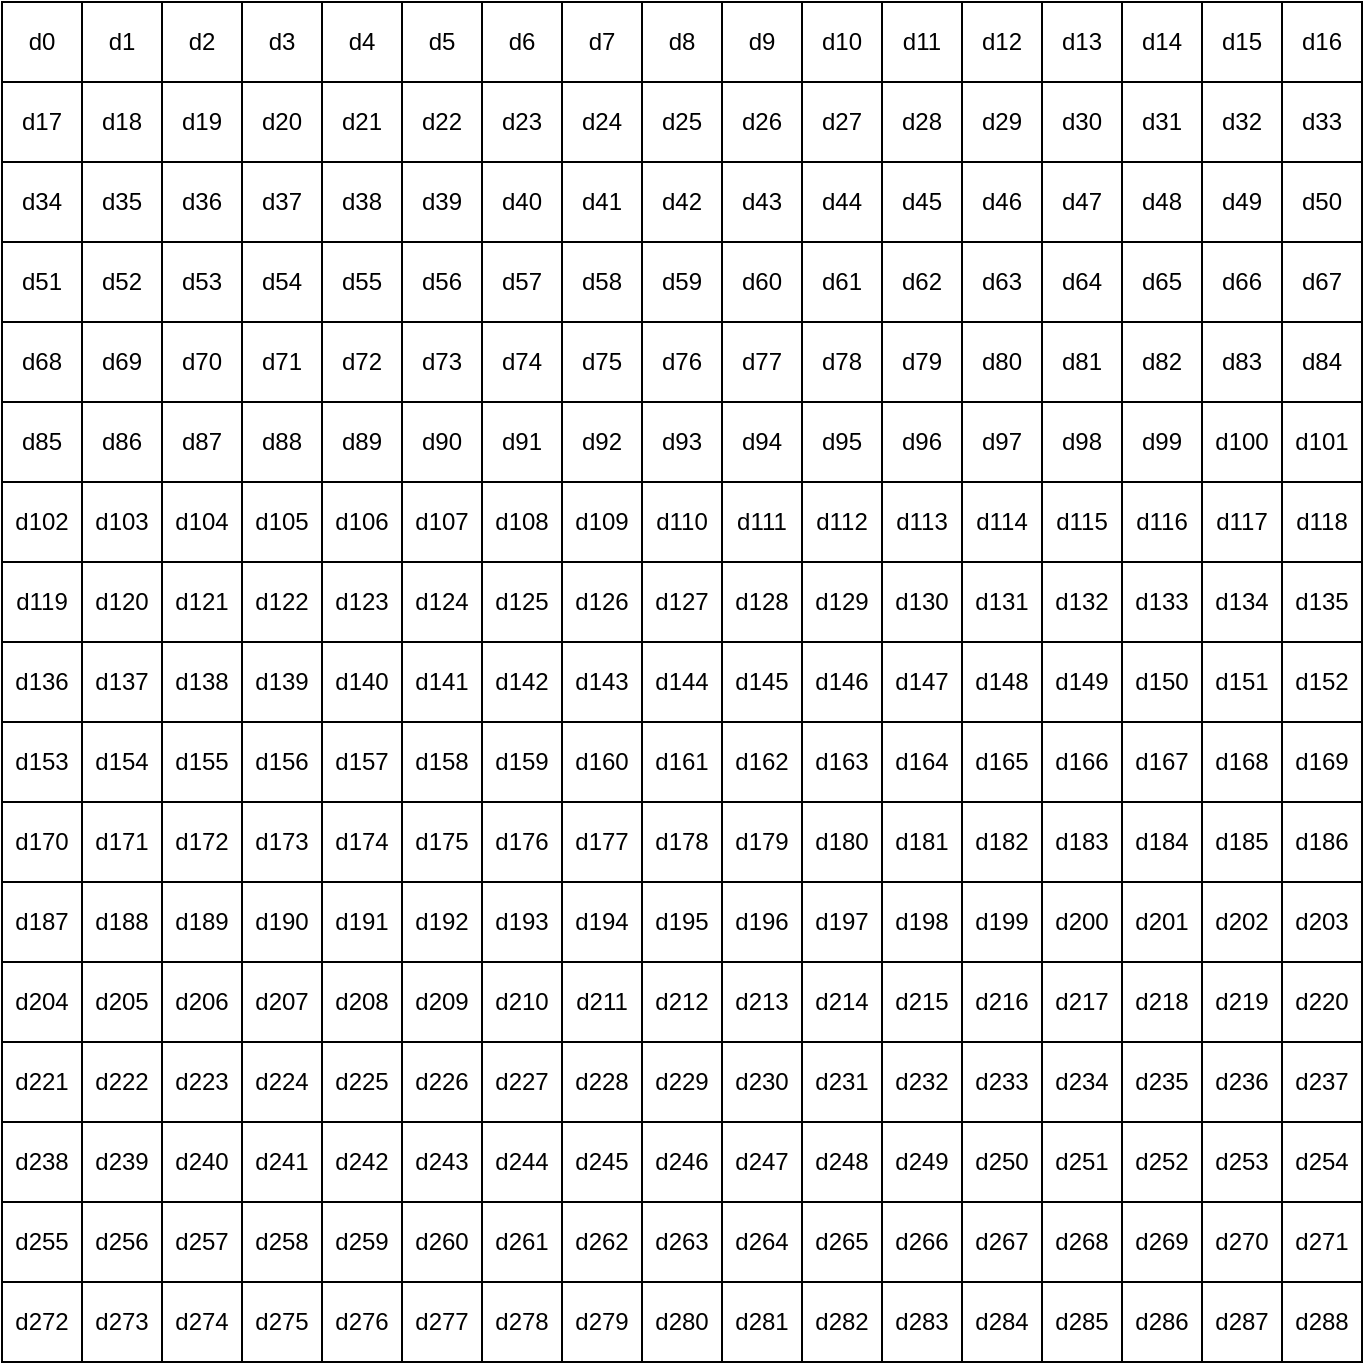<mxfile version="25.0.3">
  <diagram name="Page-1" id="iPAVqo4IfgyTHAS5-9vC">
    <mxGraphModel dx="837" dy="878" grid="1" gridSize="10" guides="1" tooltips="1" connect="1" arrows="1" fold="1" page="1" pageScale="1" pageWidth="850" pageHeight="1100" math="0" shadow="0">
      <root>
        <mxCell id="0" />
        <mxCell id="1" parent="0" />
        <mxCell id="4JpqzVYgigg34PEvqqd3-3" value="d0" style="rounded=0;whiteSpace=wrap;html=1;container=0;" vertex="1" parent="1">
          <mxGeometry x="1160" y="360" width="40" height="40" as="geometry" />
        </mxCell>
        <mxCell id="4JpqzVYgigg34PEvqqd3-4" value="d1" style="rounded=0;whiteSpace=wrap;html=1;container=0;" vertex="1" parent="1">
          <mxGeometry x="1200" y="360" width="40" height="40" as="geometry" />
        </mxCell>
        <mxCell id="4JpqzVYgigg34PEvqqd3-5" value="d2" style="rounded=0;whiteSpace=wrap;html=1;container=0;" vertex="1" parent="1">
          <mxGeometry x="1240" y="360" width="40" height="40" as="geometry" />
        </mxCell>
        <mxCell id="4JpqzVYgigg34PEvqqd3-6" value="d3" style="rounded=0;whiteSpace=wrap;html=1;container=0;" vertex="1" parent="1">
          <mxGeometry x="1280" y="360" width="40" height="40" as="geometry" />
        </mxCell>
        <mxCell id="4JpqzVYgigg34PEvqqd3-7" value="d4" style="rounded=0;whiteSpace=wrap;html=1;container=0;" vertex="1" parent="1">
          <mxGeometry x="1320" y="360" width="40" height="40" as="geometry" />
        </mxCell>
        <mxCell id="4JpqzVYgigg34PEvqqd3-8" value="d5" style="rounded=0;whiteSpace=wrap;html=1;container=0;" vertex="1" parent="1">
          <mxGeometry x="1360" y="360" width="40" height="40" as="geometry" />
        </mxCell>
        <mxCell id="4JpqzVYgigg34PEvqqd3-9" value="d6" style="rounded=0;whiteSpace=wrap;html=1;container=0;" vertex="1" parent="1">
          <mxGeometry x="1400" y="360" width="40" height="40" as="geometry" />
        </mxCell>
        <mxCell id="4JpqzVYgigg34PEvqqd3-10" value="d7" style="rounded=0;whiteSpace=wrap;html=1;container=0;" vertex="1" parent="1">
          <mxGeometry x="1440" y="360" width="40" height="40" as="geometry" />
        </mxCell>
        <mxCell id="4JpqzVYgigg34PEvqqd3-11" value="d8" style="rounded=0;whiteSpace=wrap;html=1;container=0;" vertex="1" parent="1">
          <mxGeometry x="1480" y="360" width="40" height="40" as="geometry" />
        </mxCell>
        <mxCell id="4JpqzVYgigg34PEvqqd3-12" value="d9" style="rounded=0;whiteSpace=wrap;html=1;container=0;" vertex="1" parent="1">
          <mxGeometry x="1520" y="360" width="40" height="40" as="geometry" />
        </mxCell>
        <mxCell id="4JpqzVYgigg34PEvqqd3-13" value="d10" style="rounded=0;whiteSpace=wrap;html=1;container=0;" vertex="1" parent="1">
          <mxGeometry x="1560" y="360" width="40" height="40" as="geometry" />
        </mxCell>
        <mxCell id="4JpqzVYgigg34PEvqqd3-14" value="d11" style="rounded=0;whiteSpace=wrap;html=1;container=0;" vertex="1" parent="1">
          <mxGeometry x="1600" y="360" width="40" height="40" as="geometry" />
        </mxCell>
        <mxCell id="4JpqzVYgigg34PEvqqd3-15" value="d12" style="rounded=0;whiteSpace=wrap;html=1;container=0;" vertex="1" parent="1">
          <mxGeometry x="1640" y="360" width="40" height="40" as="geometry" />
        </mxCell>
        <mxCell id="4JpqzVYgigg34PEvqqd3-16" value="d13" style="rounded=0;whiteSpace=wrap;html=1;container=0;" vertex="1" parent="1">
          <mxGeometry x="1680" y="360" width="40" height="40" as="geometry" />
        </mxCell>
        <mxCell id="4JpqzVYgigg34PEvqqd3-17" value="d14" style="rounded=0;whiteSpace=wrap;html=1;container=0;" vertex="1" parent="1">
          <mxGeometry x="1720" y="360" width="40" height="40" as="geometry" />
        </mxCell>
        <mxCell id="4JpqzVYgigg34PEvqqd3-18" value="d15" style="rounded=0;whiteSpace=wrap;html=1;container=0;" vertex="1" parent="1">
          <mxGeometry x="1760" y="360" width="40" height="40" as="geometry" />
        </mxCell>
        <mxCell id="4JpqzVYgigg34PEvqqd3-19" value="d16" style="rounded=0;whiteSpace=wrap;html=1;container=0;" vertex="1" parent="1">
          <mxGeometry x="1800" y="360" width="40" height="40" as="geometry" />
        </mxCell>
        <mxCell id="4JpqzVYgigg34PEvqqd3-20" value="d17" style="rounded=0;whiteSpace=wrap;html=1;container=0;" vertex="1" parent="1">
          <mxGeometry x="1160" y="400" width="40" height="40" as="geometry" />
        </mxCell>
        <mxCell id="4JpqzVYgigg34PEvqqd3-21" value="d18" style="rounded=0;whiteSpace=wrap;html=1;container=0;" vertex="1" parent="1">
          <mxGeometry x="1200" y="400" width="40" height="40" as="geometry" />
        </mxCell>
        <mxCell id="4JpqzVYgigg34PEvqqd3-22" value="d19" style="rounded=0;whiteSpace=wrap;html=1;container=0;" vertex="1" parent="1">
          <mxGeometry x="1240" y="400" width="40" height="40" as="geometry" />
        </mxCell>
        <mxCell id="4JpqzVYgigg34PEvqqd3-23" value="d20" style="rounded=0;whiteSpace=wrap;html=1;container=0;" vertex="1" parent="1">
          <mxGeometry x="1280" y="400" width="40" height="40" as="geometry" />
        </mxCell>
        <mxCell id="4JpqzVYgigg34PEvqqd3-24" value="d21" style="rounded=0;whiteSpace=wrap;html=1;container=0;" vertex="1" parent="1">
          <mxGeometry x="1320" y="400" width="40" height="40" as="geometry" />
        </mxCell>
        <mxCell id="4JpqzVYgigg34PEvqqd3-25" value="d22" style="rounded=0;whiteSpace=wrap;html=1;container=0;" vertex="1" parent="1">
          <mxGeometry x="1360" y="400" width="40" height="40" as="geometry" />
        </mxCell>
        <mxCell id="4JpqzVYgigg34PEvqqd3-26" value="d23" style="rounded=0;whiteSpace=wrap;html=1;container=0;" vertex="1" parent="1">
          <mxGeometry x="1400" y="400" width="40" height="40" as="geometry" />
        </mxCell>
        <mxCell id="4JpqzVYgigg34PEvqqd3-27" value="d24" style="rounded=0;whiteSpace=wrap;html=1;container=0;" vertex="1" parent="1">
          <mxGeometry x="1440" y="400" width="40" height="40" as="geometry" />
        </mxCell>
        <mxCell id="4JpqzVYgigg34PEvqqd3-28" value="d25" style="rounded=0;whiteSpace=wrap;html=1;container=0;" vertex="1" parent="1">
          <mxGeometry x="1480" y="400" width="40" height="40" as="geometry" />
        </mxCell>
        <mxCell id="4JpqzVYgigg34PEvqqd3-29" value="d26" style="rounded=0;whiteSpace=wrap;html=1;container=0;" vertex="1" parent="1">
          <mxGeometry x="1520" y="400" width="40" height="40" as="geometry" />
        </mxCell>
        <mxCell id="4JpqzVYgigg34PEvqqd3-30" value="d27" style="rounded=0;whiteSpace=wrap;html=1;container=0;" vertex="1" parent="1">
          <mxGeometry x="1560" y="400" width="40" height="40" as="geometry" />
        </mxCell>
        <mxCell id="4JpqzVYgigg34PEvqqd3-31" value="d28" style="rounded=0;whiteSpace=wrap;html=1;container=0;" vertex="1" parent="1">
          <mxGeometry x="1600" y="400" width="40" height="40" as="geometry" />
        </mxCell>
        <mxCell id="4JpqzVYgigg34PEvqqd3-32" value="d29" style="rounded=0;whiteSpace=wrap;html=1;container=0;" vertex="1" parent="1">
          <mxGeometry x="1640" y="400" width="40" height="40" as="geometry" />
        </mxCell>
        <mxCell id="4JpqzVYgigg34PEvqqd3-33" value="d30" style="rounded=0;whiteSpace=wrap;html=1;container=0;" vertex="1" parent="1">
          <mxGeometry x="1680" y="400" width="40" height="40" as="geometry" />
        </mxCell>
        <mxCell id="4JpqzVYgigg34PEvqqd3-34" value="d31" style="rounded=0;whiteSpace=wrap;html=1;container=0;" vertex="1" parent="1">
          <mxGeometry x="1720" y="400" width="40" height="40" as="geometry" />
        </mxCell>
        <mxCell id="4JpqzVYgigg34PEvqqd3-35" value="d32" style="rounded=0;whiteSpace=wrap;html=1;container=0;" vertex="1" parent="1">
          <mxGeometry x="1760" y="400" width="40" height="40" as="geometry" />
        </mxCell>
        <mxCell id="4JpqzVYgigg34PEvqqd3-36" value="d33" style="rounded=0;whiteSpace=wrap;html=1;container=0;" vertex="1" parent="1">
          <mxGeometry x="1800" y="400" width="40" height="40" as="geometry" />
        </mxCell>
        <mxCell id="4JpqzVYgigg34PEvqqd3-37" value="d34" style="rounded=0;whiteSpace=wrap;html=1;container=0;" vertex="1" parent="1">
          <mxGeometry x="1160" y="440" width="40" height="40" as="geometry" />
        </mxCell>
        <mxCell id="4JpqzVYgigg34PEvqqd3-38" value="d35" style="rounded=0;whiteSpace=wrap;html=1;container=0;" vertex="1" parent="1">
          <mxGeometry x="1200" y="440" width="40" height="40" as="geometry" />
        </mxCell>
        <mxCell id="4JpqzVYgigg34PEvqqd3-39" value="d36" style="rounded=0;whiteSpace=wrap;html=1;container=0;" vertex="1" parent="1">
          <mxGeometry x="1240" y="440" width="40" height="40" as="geometry" />
        </mxCell>
        <mxCell id="4JpqzVYgigg34PEvqqd3-40" value="d37" style="rounded=0;whiteSpace=wrap;html=1;container=0;" vertex="1" parent="1">
          <mxGeometry x="1280" y="440" width="40" height="40" as="geometry" />
        </mxCell>
        <mxCell id="4JpqzVYgigg34PEvqqd3-41" value="d38" style="rounded=0;whiteSpace=wrap;html=1;container=0;" vertex="1" parent="1">
          <mxGeometry x="1320" y="440" width="40" height="40" as="geometry" />
        </mxCell>
        <mxCell id="4JpqzVYgigg34PEvqqd3-42" value="d39" style="rounded=0;whiteSpace=wrap;html=1;container=0;" vertex="1" parent="1">
          <mxGeometry x="1360" y="440" width="40" height="40" as="geometry" />
        </mxCell>
        <mxCell id="4JpqzVYgigg34PEvqqd3-43" value="d40" style="rounded=0;whiteSpace=wrap;html=1;container=0;" vertex="1" parent="1">
          <mxGeometry x="1400" y="440" width="40" height="40" as="geometry" />
        </mxCell>
        <mxCell id="4JpqzVYgigg34PEvqqd3-44" value="d41" style="rounded=0;whiteSpace=wrap;html=1;container=0;" vertex="1" parent="1">
          <mxGeometry x="1440" y="440" width="40" height="40" as="geometry" />
        </mxCell>
        <mxCell id="4JpqzVYgigg34PEvqqd3-45" value="d42" style="rounded=0;whiteSpace=wrap;html=1;container=0;" vertex="1" parent="1">
          <mxGeometry x="1480" y="440" width="40" height="40" as="geometry" />
        </mxCell>
        <mxCell id="4JpqzVYgigg34PEvqqd3-46" value="d43" style="rounded=0;whiteSpace=wrap;html=1;container=0;" vertex="1" parent="1">
          <mxGeometry x="1520" y="440" width="40" height="40" as="geometry" />
        </mxCell>
        <mxCell id="4JpqzVYgigg34PEvqqd3-47" value="d44" style="rounded=0;whiteSpace=wrap;html=1;container=0;" vertex="1" parent="1">
          <mxGeometry x="1560" y="440" width="40" height="40" as="geometry" />
        </mxCell>
        <mxCell id="4JpqzVYgigg34PEvqqd3-48" value="d45" style="rounded=0;whiteSpace=wrap;html=1;container=0;" vertex="1" parent="1">
          <mxGeometry x="1600" y="440" width="40" height="40" as="geometry" />
        </mxCell>
        <mxCell id="4JpqzVYgigg34PEvqqd3-49" value="d46" style="rounded=0;whiteSpace=wrap;html=1;container=0;" vertex="1" parent="1">
          <mxGeometry x="1640" y="440" width="40" height="40" as="geometry" />
        </mxCell>
        <mxCell id="4JpqzVYgigg34PEvqqd3-50" value="d47" style="rounded=0;whiteSpace=wrap;html=1;container=0;" vertex="1" parent="1">
          <mxGeometry x="1680" y="440" width="40" height="40" as="geometry" />
        </mxCell>
        <mxCell id="4JpqzVYgigg34PEvqqd3-51" value="d48" style="rounded=0;whiteSpace=wrap;html=1;container=0;" vertex="1" parent="1">
          <mxGeometry x="1720" y="440" width="40" height="40" as="geometry" />
        </mxCell>
        <mxCell id="4JpqzVYgigg34PEvqqd3-52" value="d49" style="rounded=0;whiteSpace=wrap;html=1;container=0;" vertex="1" parent="1">
          <mxGeometry x="1760" y="440" width="40" height="40" as="geometry" />
        </mxCell>
        <mxCell id="4JpqzVYgigg34PEvqqd3-53" value="d50" style="rounded=0;whiteSpace=wrap;html=1;container=0;" vertex="1" parent="1">
          <mxGeometry x="1800" y="440" width="40" height="40" as="geometry" />
        </mxCell>
        <mxCell id="4JpqzVYgigg34PEvqqd3-54" value="d51" style="rounded=0;whiteSpace=wrap;html=1;container=0;" vertex="1" parent="1">
          <mxGeometry x="1160" y="480" width="40" height="40" as="geometry" />
        </mxCell>
        <mxCell id="4JpqzVYgigg34PEvqqd3-55" value="d52" style="rounded=0;whiteSpace=wrap;html=1;container=0;" vertex="1" parent="1">
          <mxGeometry x="1200" y="480" width="40" height="40" as="geometry" />
        </mxCell>
        <mxCell id="4JpqzVYgigg34PEvqqd3-56" value="d53" style="rounded=0;whiteSpace=wrap;html=1;container=0;" vertex="1" parent="1">
          <mxGeometry x="1240" y="480" width="40" height="40" as="geometry" />
        </mxCell>
        <mxCell id="4JpqzVYgigg34PEvqqd3-57" value="d54" style="rounded=0;whiteSpace=wrap;html=1;container=0;" vertex="1" parent="1">
          <mxGeometry x="1280" y="480" width="40" height="40" as="geometry" />
        </mxCell>
        <mxCell id="4JpqzVYgigg34PEvqqd3-58" value="d55" style="rounded=0;whiteSpace=wrap;html=1;container=0;" vertex="1" parent="1">
          <mxGeometry x="1320" y="480" width="40" height="40" as="geometry" />
        </mxCell>
        <mxCell id="4JpqzVYgigg34PEvqqd3-59" value="d56" style="rounded=0;whiteSpace=wrap;html=1;container=0;" vertex="1" parent="1">
          <mxGeometry x="1360" y="480" width="40" height="40" as="geometry" />
        </mxCell>
        <mxCell id="4JpqzVYgigg34PEvqqd3-60" value="d57" style="rounded=0;whiteSpace=wrap;html=1;container=0;" vertex="1" parent="1">
          <mxGeometry x="1400" y="480" width="40" height="40" as="geometry" />
        </mxCell>
        <mxCell id="4JpqzVYgigg34PEvqqd3-61" value="d58" style="rounded=0;whiteSpace=wrap;html=1;container=0;" vertex="1" parent="1">
          <mxGeometry x="1440" y="480" width="40" height="40" as="geometry" />
        </mxCell>
        <mxCell id="4JpqzVYgigg34PEvqqd3-62" value="d59" style="rounded=0;whiteSpace=wrap;html=1;container=0;" vertex="1" parent="1">
          <mxGeometry x="1480" y="480" width="40" height="40" as="geometry" />
        </mxCell>
        <mxCell id="4JpqzVYgigg34PEvqqd3-63" value="d60" style="rounded=0;whiteSpace=wrap;html=1;container=0;" vertex="1" parent="1">
          <mxGeometry x="1520" y="480" width="40" height="40" as="geometry" />
        </mxCell>
        <mxCell id="4JpqzVYgigg34PEvqqd3-64" value="d61" style="rounded=0;whiteSpace=wrap;html=1;container=0;" vertex="1" parent="1">
          <mxGeometry x="1560" y="480" width="40" height="40" as="geometry" />
        </mxCell>
        <mxCell id="4JpqzVYgigg34PEvqqd3-65" value="d62" style="rounded=0;whiteSpace=wrap;html=1;container=0;" vertex="1" parent="1">
          <mxGeometry x="1600" y="480" width="40" height="40" as="geometry" />
        </mxCell>
        <mxCell id="4JpqzVYgigg34PEvqqd3-66" value="d63" style="rounded=0;whiteSpace=wrap;html=1;container=0;" vertex="1" parent="1">
          <mxGeometry x="1640" y="480" width="40" height="40" as="geometry" />
        </mxCell>
        <mxCell id="4JpqzVYgigg34PEvqqd3-67" value="d64" style="rounded=0;whiteSpace=wrap;html=1;container=0;" vertex="1" parent="1">
          <mxGeometry x="1680" y="480" width="40" height="40" as="geometry" />
        </mxCell>
        <mxCell id="4JpqzVYgigg34PEvqqd3-68" value="d65" style="rounded=0;whiteSpace=wrap;html=1;container=0;" vertex="1" parent="1">
          <mxGeometry x="1720" y="480" width="40" height="40" as="geometry" />
        </mxCell>
        <mxCell id="4JpqzVYgigg34PEvqqd3-69" value="d66" style="rounded=0;whiteSpace=wrap;html=1;container=0;" vertex="1" parent="1">
          <mxGeometry x="1760" y="480" width="40" height="40" as="geometry" />
        </mxCell>
        <mxCell id="4JpqzVYgigg34PEvqqd3-70" value="d67" style="rounded=0;whiteSpace=wrap;html=1;container=0;" vertex="1" parent="1">
          <mxGeometry x="1800" y="480" width="40" height="40" as="geometry" />
        </mxCell>
        <mxCell id="4JpqzVYgigg34PEvqqd3-71" value="d68" style="rounded=0;whiteSpace=wrap;html=1;container=0;" vertex="1" parent="1">
          <mxGeometry x="1160" y="520" width="40" height="40" as="geometry" />
        </mxCell>
        <mxCell id="4JpqzVYgigg34PEvqqd3-72" value="d69" style="rounded=0;whiteSpace=wrap;html=1;container=0;" vertex="1" parent="1">
          <mxGeometry x="1200" y="520" width="40" height="40" as="geometry" />
        </mxCell>
        <mxCell id="4JpqzVYgigg34PEvqqd3-73" value="d70" style="rounded=0;whiteSpace=wrap;html=1;container=0;" vertex="1" parent="1">
          <mxGeometry x="1240" y="520" width="40" height="40" as="geometry" />
        </mxCell>
        <mxCell id="4JpqzVYgigg34PEvqqd3-74" value="d71" style="rounded=0;whiteSpace=wrap;html=1;container=0;" vertex="1" parent="1">
          <mxGeometry x="1280" y="520" width="40" height="40" as="geometry" />
        </mxCell>
        <mxCell id="4JpqzVYgigg34PEvqqd3-75" value="d72" style="rounded=0;whiteSpace=wrap;html=1;container=0;" vertex="1" parent="1">
          <mxGeometry x="1320" y="520" width="40" height="40" as="geometry" />
        </mxCell>
        <mxCell id="4JpqzVYgigg34PEvqqd3-76" value="d73" style="rounded=0;whiteSpace=wrap;html=1;container=0;" vertex="1" parent="1">
          <mxGeometry x="1360" y="520" width="40" height="40" as="geometry" />
        </mxCell>
        <mxCell id="4JpqzVYgigg34PEvqqd3-77" value="d74" style="rounded=0;whiteSpace=wrap;html=1;container=0;" vertex="1" parent="1">
          <mxGeometry x="1400" y="520" width="40" height="40" as="geometry" />
        </mxCell>
        <mxCell id="4JpqzVYgigg34PEvqqd3-78" value="d75" style="rounded=0;whiteSpace=wrap;html=1;container=0;" vertex="1" parent="1">
          <mxGeometry x="1440" y="520" width="40" height="40" as="geometry" />
        </mxCell>
        <mxCell id="4JpqzVYgigg34PEvqqd3-79" value="d76" style="rounded=0;whiteSpace=wrap;html=1;container=0;" vertex="1" parent="1">
          <mxGeometry x="1480" y="520" width="40" height="40" as="geometry" />
        </mxCell>
        <mxCell id="4JpqzVYgigg34PEvqqd3-80" value="d77" style="rounded=0;whiteSpace=wrap;html=1;container=0;" vertex="1" parent="1">
          <mxGeometry x="1520" y="520" width="40" height="40" as="geometry" />
        </mxCell>
        <mxCell id="4JpqzVYgigg34PEvqqd3-81" value="d78" style="rounded=0;whiteSpace=wrap;html=1;container=0;" vertex="1" parent="1">
          <mxGeometry x="1560" y="520" width="40" height="40" as="geometry" />
        </mxCell>
        <mxCell id="4JpqzVYgigg34PEvqqd3-82" value="d79" style="rounded=0;whiteSpace=wrap;html=1;container=0;" vertex="1" parent="1">
          <mxGeometry x="1600" y="520" width="40" height="40" as="geometry" />
        </mxCell>
        <mxCell id="4JpqzVYgigg34PEvqqd3-83" value="d80" style="rounded=0;whiteSpace=wrap;html=1;container=0;" vertex="1" parent="1">
          <mxGeometry x="1640" y="520" width="40" height="40" as="geometry" />
        </mxCell>
        <mxCell id="4JpqzVYgigg34PEvqqd3-84" value="d81" style="rounded=0;whiteSpace=wrap;html=1;container=0;" vertex="1" parent="1">
          <mxGeometry x="1680" y="520" width="40" height="40" as="geometry" />
        </mxCell>
        <mxCell id="4JpqzVYgigg34PEvqqd3-85" value="d82" style="rounded=0;whiteSpace=wrap;html=1;container=0;" vertex="1" parent="1">
          <mxGeometry x="1720" y="520" width="40" height="40" as="geometry" />
        </mxCell>
        <mxCell id="4JpqzVYgigg34PEvqqd3-86" value="d83" style="rounded=0;whiteSpace=wrap;html=1;container=0;" vertex="1" parent="1">
          <mxGeometry x="1760" y="520" width="40" height="40" as="geometry" />
        </mxCell>
        <mxCell id="4JpqzVYgigg34PEvqqd3-87" value="d84" style="rounded=0;whiteSpace=wrap;html=1;container=0;" vertex="1" parent="1">
          <mxGeometry x="1800" y="520" width="40" height="40" as="geometry" />
        </mxCell>
        <mxCell id="4JpqzVYgigg34PEvqqd3-88" value="d85" style="rounded=0;whiteSpace=wrap;html=1;container=0;" vertex="1" parent="1">
          <mxGeometry x="1160" y="560" width="40" height="40" as="geometry" />
        </mxCell>
        <mxCell id="4JpqzVYgigg34PEvqqd3-89" value="d86" style="rounded=0;whiteSpace=wrap;html=1;container=0;" vertex="1" parent="1">
          <mxGeometry x="1200" y="560" width="40" height="40" as="geometry" />
        </mxCell>
        <mxCell id="4JpqzVYgigg34PEvqqd3-90" value="d87" style="rounded=0;whiteSpace=wrap;html=1;container=0;" vertex="1" parent="1">
          <mxGeometry x="1240" y="560" width="40" height="40" as="geometry" />
        </mxCell>
        <mxCell id="4JpqzVYgigg34PEvqqd3-91" value="d88" style="rounded=0;whiteSpace=wrap;html=1;container=0;" vertex="1" parent="1">
          <mxGeometry x="1280" y="560" width="40" height="40" as="geometry" />
        </mxCell>
        <mxCell id="4JpqzVYgigg34PEvqqd3-92" value="d89" style="rounded=0;whiteSpace=wrap;html=1;container=0;" vertex="1" parent="1">
          <mxGeometry x="1320" y="560" width="40" height="40" as="geometry" />
        </mxCell>
        <mxCell id="4JpqzVYgigg34PEvqqd3-93" value="d90" style="rounded=0;whiteSpace=wrap;html=1;container=0;" vertex="1" parent="1">
          <mxGeometry x="1360" y="560" width="40" height="40" as="geometry" />
        </mxCell>
        <mxCell id="4JpqzVYgigg34PEvqqd3-94" value="d91" style="rounded=0;whiteSpace=wrap;html=1;container=0;" vertex="1" parent="1">
          <mxGeometry x="1400" y="560" width="40" height="40" as="geometry" />
        </mxCell>
        <mxCell id="4JpqzVYgigg34PEvqqd3-95" value="d92" style="rounded=0;whiteSpace=wrap;html=1;container=0;" vertex="1" parent="1">
          <mxGeometry x="1440" y="560" width="40" height="40" as="geometry" />
        </mxCell>
        <mxCell id="4JpqzVYgigg34PEvqqd3-96" value="d93" style="rounded=0;whiteSpace=wrap;html=1;container=0;" vertex="1" parent="1">
          <mxGeometry x="1480" y="560" width="40" height="40" as="geometry" />
        </mxCell>
        <mxCell id="4JpqzVYgigg34PEvqqd3-97" value="d94" style="rounded=0;whiteSpace=wrap;html=1;container=0;" vertex="1" parent="1">
          <mxGeometry x="1520" y="560" width="40" height="40" as="geometry" />
        </mxCell>
        <mxCell id="4JpqzVYgigg34PEvqqd3-98" value="d95" style="rounded=0;whiteSpace=wrap;html=1;container=0;" vertex="1" parent="1">
          <mxGeometry x="1560" y="560" width="40" height="40" as="geometry" />
        </mxCell>
        <mxCell id="4JpqzVYgigg34PEvqqd3-99" value="d96" style="rounded=0;whiteSpace=wrap;html=1;container=0;" vertex="1" parent="1">
          <mxGeometry x="1600" y="560" width="40" height="40" as="geometry" />
        </mxCell>
        <mxCell id="4JpqzVYgigg34PEvqqd3-100" value="d97" style="rounded=0;whiteSpace=wrap;html=1;container=0;" vertex="1" parent="1">
          <mxGeometry x="1640" y="560" width="40" height="40" as="geometry" />
        </mxCell>
        <mxCell id="4JpqzVYgigg34PEvqqd3-101" value="d98" style="rounded=0;whiteSpace=wrap;html=1;container=0;" vertex="1" parent="1">
          <mxGeometry x="1680" y="560" width="40" height="40" as="geometry" />
        </mxCell>
        <mxCell id="4JpqzVYgigg34PEvqqd3-102" value="d99" style="rounded=0;whiteSpace=wrap;html=1;container=0;" vertex="1" parent="1">
          <mxGeometry x="1720" y="560" width="40" height="40" as="geometry" />
        </mxCell>
        <mxCell id="4JpqzVYgigg34PEvqqd3-103" value="d100" style="rounded=0;whiteSpace=wrap;html=1;container=0;" vertex="1" parent="1">
          <mxGeometry x="1760" y="560" width="40" height="40" as="geometry" />
        </mxCell>
        <mxCell id="4JpqzVYgigg34PEvqqd3-104" value="d101" style="rounded=0;whiteSpace=wrap;html=1;container=0;" vertex="1" parent="1">
          <mxGeometry x="1800" y="560" width="40" height="40" as="geometry" />
        </mxCell>
        <mxCell id="4JpqzVYgigg34PEvqqd3-105" value="d102" style="rounded=0;whiteSpace=wrap;html=1;container=0;" vertex="1" parent="1">
          <mxGeometry x="1160" y="600" width="40" height="40" as="geometry" />
        </mxCell>
        <mxCell id="4JpqzVYgigg34PEvqqd3-106" value="d103" style="rounded=0;whiteSpace=wrap;html=1;container=0;" vertex="1" parent="1">
          <mxGeometry x="1200" y="600" width="40" height="40" as="geometry" />
        </mxCell>
        <mxCell id="4JpqzVYgigg34PEvqqd3-107" value="d104" style="rounded=0;whiteSpace=wrap;html=1;container=0;" vertex="1" parent="1">
          <mxGeometry x="1240" y="600" width="40" height="40" as="geometry" />
        </mxCell>
        <mxCell id="4JpqzVYgigg34PEvqqd3-108" value="d105" style="rounded=0;whiteSpace=wrap;html=1;container=0;" vertex="1" parent="1">
          <mxGeometry x="1280" y="600" width="40" height="40" as="geometry" />
        </mxCell>
        <mxCell id="4JpqzVYgigg34PEvqqd3-109" value="d106" style="rounded=0;whiteSpace=wrap;html=1;container=0;" vertex="1" parent="1">
          <mxGeometry x="1320" y="600" width="40" height="40" as="geometry" />
        </mxCell>
        <mxCell id="4JpqzVYgigg34PEvqqd3-110" value="d107" style="rounded=0;whiteSpace=wrap;html=1;container=0;" vertex="1" parent="1">
          <mxGeometry x="1360" y="600" width="40" height="40" as="geometry" />
        </mxCell>
        <mxCell id="4JpqzVYgigg34PEvqqd3-111" value="d108" style="rounded=0;whiteSpace=wrap;html=1;container=0;" vertex="1" parent="1">
          <mxGeometry x="1400" y="600" width="40" height="40" as="geometry" />
        </mxCell>
        <mxCell id="4JpqzVYgigg34PEvqqd3-112" value="d109" style="rounded=0;whiteSpace=wrap;html=1;container=0;" vertex="1" parent="1">
          <mxGeometry x="1440" y="600" width="40" height="40" as="geometry" />
        </mxCell>
        <mxCell id="4JpqzVYgigg34PEvqqd3-113" value="d110" style="rounded=0;whiteSpace=wrap;html=1;container=0;" vertex="1" parent="1">
          <mxGeometry x="1480" y="600" width="40" height="40" as="geometry" />
        </mxCell>
        <mxCell id="4JpqzVYgigg34PEvqqd3-114" value="d111" style="rounded=0;whiteSpace=wrap;html=1;container=0;" vertex="1" parent="1">
          <mxGeometry x="1520" y="600" width="40" height="40" as="geometry" />
        </mxCell>
        <mxCell id="4JpqzVYgigg34PEvqqd3-115" value="d112" style="rounded=0;whiteSpace=wrap;html=1;container=0;" vertex="1" parent="1">
          <mxGeometry x="1560" y="600" width="40" height="40" as="geometry" />
        </mxCell>
        <mxCell id="4JpqzVYgigg34PEvqqd3-116" value="d113" style="rounded=0;whiteSpace=wrap;html=1;container=0;" vertex="1" parent="1">
          <mxGeometry x="1600" y="600" width="40" height="40" as="geometry" />
        </mxCell>
        <mxCell id="4JpqzVYgigg34PEvqqd3-117" value="d114" style="rounded=0;whiteSpace=wrap;html=1;container=0;" vertex="1" parent="1">
          <mxGeometry x="1640" y="600" width="40" height="40" as="geometry" />
        </mxCell>
        <mxCell id="4JpqzVYgigg34PEvqqd3-118" value="d115" style="rounded=0;whiteSpace=wrap;html=1;container=0;" vertex="1" parent="1">
          <mxGeometry x="1680" y="600" width="40" height="40" as="geometry" />
        </mxCell>
        <mxCell id="4JpqzVYgigg34PEvqqd3-119" value="d116" style="rounded=0;whiteSpace=wrap;html=1;container=0;" vertex="1" parent="1">
          <mxGeometry x="1720" y="600" width="40" height="40" as="geometry" />
        </mxCell>
        <mxCell id="4JpqzVYgigg34PEvqqd3-120" value="d117" style="rounded=0;whiteSpace=wrap;html=1;container=0;" vertex="1" parent="1">
          <mxGeometry x="1760" y="600" width="40" height="40" as="geometry" />
        </mxCell>
        <mxCell id="4JpqzVYgigg34PEvqqd3-121" value="d118" style="rounded=0;whiteSpace=wrap;html=1;container=0;" vertex="1" parent="1">
          <mxGeometry x="1800" y="600" width="40" height="40" as="geometry" />
        </mxCell>
        <mxCell id="4JpqzVYgigg34PEvqqd3-122" value="d119" style="rounded=0;whiteSpace=wrap;html=1;container=0;" vertex="1" parent="1">
          <mxGeometry x="1160" y="640" width="40" height="40" as="geometry" />
        </mxCell>
        <mxCell id="4JpqzVYgigg34PEvqqd3-123" value="d120" style="rounded=0;whiteSpace=wrap;html=1;container=0;" vertex="1" parent="1">
          <mxGeometry x="1200" y="640" width="40" height="40" as="geometry" />
        </mxCell>
        <mxCell id="4JpqzVYgigg34PEvqqd3-124" value="d121" style="rounded=0;whiteSpace=wrap;html=1;container=0;" vertex="1" parent="1">
          <mxGeometry x="1240" y="640" width="40" height="40" as="geometry" />
        </mxCell>
        <mxCell id="4JpqzVYgigg34PEvqqd3-125" value="d122" style="rounded=0;whiteSpace=wrap;html=1;container=0;" vertex="1" parent="1">
          <mxGeometry x="1280" y="640" width="40" height="40" as="geometry" />
        </mxCell>
        <mxCell id="4JpqzVYgigg34PEvqqd3-126" value="d123" style="rounded=0;whiteSpace=wrap;html=1;container=0;" vertex="1" parent="1">
          <mxGeometry x="1320" y="640" width="40" height="40" as="geometry" />
        </mxCell>
        <mxCell id="4JpqzVYgigg34PEvqqd3-127" value="d124" style="rounded=0;whiteSpace=wrap;html=1;container=0;" vertex="1" parent="1">
          <mxGeometry x="1360" y="640" width="40" height="40" as="geometry" />
        </mxCell>
        <mxCell id="4JpqzVYgigg34PEvqqd3-128" value="d125" style="rounded=0;whiteSpace=wrap;html=1;container=0;" vertex="1" parent="1">
          <mxGeometry x="1400" y="640" width="40" height="40" as="geometry" />
        </mxCell>
        <mxCell id="4JpqzVYgigg34PEvqqd3-129" value="d126" style="rounded=0;whiteSpace=wrap;html=1;container=0;" vertex="1" parent="1">
          <mxGeometry x="1440" y="640" width="40" height="40" as="geometry" />
        </mxCell>
        <mxCell id="4JpqzVYgigg34PEvqqd3-130" value="d127" style="rounded=0;whiteSpace=wrap;html=1;container=0;" vertex="1" parent="1">
          <mxGeometry x="1480" y="640" width="40" height="40" as="geometry" />
        </mxCell>
        <mxCell id="4JpqzVYgigg34PEvqqd3-131" value="d128" style="rounded=0;whiteSpace=wrap;html=1;container=0;" vertex="1" parent="1">
          <mxGeometry x="1520" y="640" width="40" height="40" as="geometry" />
        </mxCell>
        <mxCell id="4JpqzVYgigg34PEvqqd3-132" value="d129" style="rounded=0;whiteSpace=wrap;html=1;container=0;" vertex="1" parent="1">
          <mxGeometry x="1560" y="640" width="40" height="40" as="geometry" />
        </mxCell>
        <mxCell id="4JpqzVYgigg34PEvqqd3-133" value="d130" style="rounded=0;whiteSpace=wrap;html=1;container=0;" vertex="1" parent="1">
          <mxGeometry x="1600" y="640" width="40" height="40" as="geometry" />
        </mxCell>
        <mxCell id="4JpqzVYgigg34PEvqqd3-134" value="d131" style="rounded=0;whiteSpace=wrap;html=1;container=0;" vertex="1" parent="1">
          <mxGeometry x="1640" y="640" width="40" height="40" as="geometry" />
        </mxCell>
        <mxCell id="4JpqzVYgigg34PEvqqd3-135" value="d132" style="rounded=0;whiteSpace=wrap;html=1;container=0;" vertex="1" parent="1">
          <mxGeometry x="1680" y="640" width="40" height="40" as="geometry" />
        </mxCell>
        <mxCell id="4JpqzVYgigg34PEvqqd3-136" value="d133" style="rounded=0;whiteSpace=wrap;html=1;container=0;" vertex="1" parent="1">
          <mxGeometry x="1720" y="640" width="40" height="40" as="geometry" />
        </mxCell>
        <mxCell id="4JpqzVYgigg34PEvqqd3-137" value="d134" style="rounded=0;whiteSpace=wrap;html=1;container=0;" vertex="1" parent="1">
          <mxGeometry x="1760" y="640" width="40" height="40" as="geometry" />
        </mxCell>
        <mxCell id="4JpqzVYgigg34PEvqqd3-138" value="d135" style="rounded=0;whiteSpace=wrap;html=1;container=0;" vertex="1" parent="1">
          <mxGeometry x="1800" y="640" width="40" height="40" as="geometry" />
        </mxCell>
        <mxCell id="4JpqzVYgigg34PEvqqd3-139" value="d136" style="rounded=0;whiteSpace=wrap;html=1;container=0;" vertex="1" parent="1">
          <mxGeometry x="1160" y="680" width="40" height="40" as="geometry" />
        </mxCell>
        <mxCell id="4JpqzVYgigg34PEvqqd3-140" value="d137" style="rounded=0;whiteSpace=wrap;html=1;container=0;" vertex="1" parent="1">
          <mxGeometry x="1200" y="680" width="40" height="40" as="geometry" />
        </mxCell>
        <mxCell id="4JpqzVYgigg34PEvqqd3-141" value="d138" style="rounded=0;whiteSpace=wrap;html=1;container=0;" vertex="1" parent="1">
          <mxGeometry x="1240" y="680" width="40" height="40" as="geometry" />
        </mxCell>
        <mxCell id="4JpqzVYgigg34PEvqqd3-142" value="d139" style="rounded=0;whiteSpace=wrap;html=1;container=0;" vertex="1" parent="1">
          <mxGeometry x="1280" y="680" width="40" height="40" as="geometry" />
        </mxCell>
        <mxCell id="4JpqzVYgigg34PEvqqd3-143" value="d140" style="rounded=0;whiteSpace=wrap;html=1;container=0;" vertex="1" parent="1">
          <mxGeometry x="1320" y="680" width="40" height="40" as="geometry" />
        </mxCell>
        <mxCell id="4JpqzVYgigg34PEvqqd3-144" value="d141" style="rounded=0;whiteSpace=wrap;html=1;container=0;" vertex="1" parent="1">
          <mxGeometry x="1360" y="680" width="40" height="40" as="geometry" />
        </mxCell>
        <mxCell id="4JpqzVYgigg34PEvqqd3-145" value="d142" style="rounded=0;whiteSpace=wrap;html=1;container=0;" vertex="1" parent="1">
          <mxGeometry x="1400" y="680" width="40" height="40" as="geometry" />
        </mxCell>
        <mxCell id="4JpqzVYgigg34PEvqqd3-146" value="d143" style="rounded=0;whiteSpace=wrap;html=1;container=0;" vertex="1" parent="1">
          <mxGeometry x="1440" y="680" width="40" height="40" as="geometry" />
        </mxCell>
        <mxCell id="4JpqzVYgigg34PEvqqd3-147" value="d144" style="rounded=0;whiteSpace=wrap;html=1;container=0;" vertex="1" parent="1">
          <mxGeometry x="1480" y="680" width="40" height="40" as="geometry" />
        </mxCell>
        <mxCell id="4JpqzVYgigg34PEvqqd3-148" value="d145" style="rounded=0;whiteSpace=wrap;html=1;container=0;" vertex="1" parent="1">
          <mxGeometry x="1520" y="680" width="40" height="40" as="geometry" />
        </mxCell>
        <mxCell id="4JpqzVYgigg34PEvqqd3-149" value="d146" style="rounded=0;whiteSpace=wrap;html=1;container=0;" vertex="1" parent="1">
          <mxGeometry x="1560" y="680" width="40" height="40" as="geometry" />
        </mxCell>
        <mxCell id="4JpqzVYgigg34PEvqqd3-150" value="d147" style="rounded=0;whiteSpace=wrap;html=1;container=0;" vertex="1" parent="1">
          <mxGeometry x="1600" y="680" width="40" height="40" as="geometry" />
        </mxCell>
        <mxCell id="4JpqzVYgigg34PEvqqd3-151" value="d148" style="rounded=0;whiteSpace=wrap;html=1;container=0;" vertex="1" parent="1">
          <mxGeometry x="1640" y="680" width="40" height="40" as="geometry" />
        </mxCell>
        <mxCell id="4JpqzVYgigg34PEvqqd3-152" value="d149" style="rounded=0;whiteSpace=wrap;html=1;container=0;" vertex="1" parent="1">
          <mxGeometry x="1680" y="680" width="40" height="40" as="geometry" />
        </mxCell>
        <mxCell id="4JpqzVYgigg34PEvqqd3-153" value="d150" style="rounded=0;whiteSpace=wrap;html=1;container=0;" vertex="1" parent="1">
          <mxGeometry x="1720" y="680" width="40" height="40" as="geometry" />
        </mxCell>
        <mxCell id="4JpqzVYgigg34PEvqqd3-154" value="d151" style="rounded=0;whiteSpace=wrap;html=1;container=0;" vertex="1" parent="1">
          <mxGeometry x="1760" y="680" width="40" height="40" as="geometry" />
        </mxCell>
        <mxCell id="4JpqzVYgigg34PEvqqd3-155" value="d152" style="rounded=0;whiteSpace=wrap;html=1;container=0;" vertex="1" parent="1">
          <mxGeometry x="1800" y="680" width="40" height="40" as="geometry" />
        </mxCell>
        <mxCell id="4JpqzVYgigg34PEvqqd3-156" value="d153" style="rounded=0;whiteSpace=wrap;html=1;container=0;" vertex="1" parent="1">
          <mxGeometry x="1160" y="720" width="40" height="40" as="geometry" />
        </mxCell>
        <mxCell id="4JpqzVYgigg34PEvqqd3-157" value="d154" style="rounded=0;whiteSpace=wrap;html=1;container=0;" vertex="1" parent="1">
          <mxGeometry x="1200" y="720" width="40" height="40" as="geometry" />
        </mxCell>
        <mxCell id="4JpqzVYgigg34PEvqqd3-158" value="d155" style="rounded=0;whiteSpace=wrap;html=1;container=0;" vertex="1" parent="1">
          <mxGeometry x="1240" y="720" width="40" height="40" as="geometry" />
        </mxCell>
        <mxCell id="4JpqzVYgigg34PEvqqd3-159" value="d156" style="rounded=0;whiteSpace=wrap;html=1;container=0;" vertex="1" parent="1">
          <mxGeometry x="1280" y="720" width="40" height="40" as="geometry" />
        </mxCell>
        <mxCell id="4JpqzVYgigg34PEvqqd3-160" value="d157" style="rounded=0;whiteSpace=wrap;html=1;container=0;" vertex="1" parent="1">
          <mxGeometry x="1320" y="720" width="40" height="40" as="geometry" />
        </mxCell>
        <mxCell id="4JpqzVYgigg34PEvqqd3-161" value="d158" style="rounded=0;whiteSpace=wrap;html=1;container=0;" vertex="1" parent="1">
          <mxGeometry x="1360" y="720" width="40" height="40" as="geometry" />
        </mxCell>
        <mxCell id="4JpqzVYgigg34PEvqqd3-162" value="d159" style="rounded=0;whiteSpace=wrap;html=1;container=0;" vertex="1" parent="1">
          <mxGeometry x="1400" y="720" width="40" height="40" as="geometry" />
        </mxCell>
        <mxCell id="4JpqzVYgigg34PEvqqd3-163" value="d160" style="rounded=0;whiteSpace=wrap;html=1;container=0;" vertex="1" parent="1">
          <mxGeometry x="1440" y="720" width="40" height="40" as="geometry" />
        </mxCell>
        <mxCell id="4JpqzVYgigg34PEvqqd3-164" value="d161" style="rounded=0;whiteSpace=wrap;html=1;container=0;" vertex="1" parent="1">
          <mxGeometry x="1480" y="720" width="40" height="40" as="geometry" />
        </mxCell>
        <mxCell id="4JpqzVYgigg34PEvqqd3-165" value="d162" style="rounded=0;whiteSpace=wrap;html=1;container=0;" vertex="1" parent="1">
          <mxGeometry x="1520" y="720" width="40" height="40" as="geometry" />
        </mxCell>
        <mxCell id="4JpqzVYgigg34PEvqqd3-166" value="d163" style="rounded=0;whiteSpace=wrap;html=1;container=0;" vertex="1" parent="1">
          <mxGeometry x="1560" y="720" width="40" height="40" as="geometry" />
        </mxCell>
        <mxCell id="4JpqzVYgigg34PEvqqd3-167" value="d164" style="rounded=0;whiteSpace=wrap;html=1;container=0;" vertex="1" parent="1">
          <mxGeometry x="1600" y="720" width="40" height="40" as="geometry" />
        </mxCell>
        <mxCell id="4JpqzVYgigg34PEvqqd3-168" value="d165" style="rounded=0;whiteSpace=wrap;html=1;container=0;" vertex="1" parent="1">
          <mxGeometry x="1640" y="720" width="40" height="40" as="geometry" />
        </mxCell>
        <mxCell id="4JpqzVYgigg34PEvqqd3-169" value="d166" style="rounded=0;whiteSpace=wrap;html=1;container=0;" vertex="1" parent="1">
          <mxGeometry x="1680" y="720" width="40" height="40" as="geometry" />
        </mxCell>
        <mxCell id="4JpqzVYgigg34PEvqqd3-170" value="d167" style="rounded=0;whiteSpace=wrap;html=1;container=0;" vertex="1" parent="1">
          <mxGeometry x="1720" y="720" width="40" height="40" as="geometry" />
        </mxCell>
        <mxCell id="4JpqzVYgigg34PEvqqd3-171" value="d168" style="rounded=0;whiteSpace=wrap;html=1;container=0;" vertex="1" parent="1">
          <mxGeometry x="1760" y="720" width="40" height="40" as="geometry" />
        </mxCell>
        <mxCell id="4JpqzVYgigg34PEvqqd3-172" value="d169" style="rounded=0;whiteSpace=wrap;html=1;container=0;" vertex="1" parent="1">
          <mxGeometry x="1800" y="720" width="40" height="40" as="geometry" />
        </mxCell>
        <mxCell id="4JpqzVYgigg34PEvqqd3-173" value="d170" style="rounded=0;whiteSpace=wrap;html=1;container=0;" vertex="1" parent="1">
          <mxGeometry x="1160" y="760" width="40" height="40" as="geometry" />
        </mxCell>
        <mxCell id="4JpqzVYgigg34PEvqqd3-174" value="d171" style="rounded=0;whiteSpace=wrap;html=1;container=0;" vertex="1" parent="1">
          <mxGeometry x="1200" y="760" width="40" height="40" as="geometry" />
        </mxCell>
        <mxCell id="4JpqzVYgigg34PEvqqd3-175" value="d172" style="rounded=0;whiteSpace=wrap;html=1;container=0;" vertex="1" parent="1">
          <mxGeometry x="1240" y="760" width="40" height="40" as="geometry" />
        </mxCell>
        <mxCell id="4JpqzVYgigg34PEvqqd3-176" value="d173" style="rounded=0;whiteSpace=wrap;html=1;container=0;" vertex="1" parent="1">
          <mxGeometry x="1280" y="760" width="40" height="40" as="geometry" />
        </mxCell>
        <mxCell id="4JpqzVYgigg34PEvqqd3-177" value="d174" style="rounded=0;whiteSpace=wrap;html=1;container=0;" vertex="1" parent="1">
          <mxGeometry x="1320" y="760" width="40" height="40" as="geometry" />
        </mxCell>
        <mxCell id="4JpqzVYgigg34PEvqqd3-178" value="d175" style="rounded=0;whiteSpace=wrap;html=1;container=0;" vertex="1" parent="1">
          <mxGeometry x="1360" y="760" width="40" height="40" as="geometry" />
        </mxCell>
        <mxCell id="4JpqzVYgigg34PEvqqd3-179" value="d176" style="rounded=0;whiteSpace=wrap;html=1;container=0;" vertex="1" parent="1">
          <mxGeometry x="1400" y="760" width="40" height="40" as="geometry" />
        </mxCell>
        <mxCell id="4JpqzVYgigg34PEvqqd3-180" value="d177" style="rounded=0;whiteSpace=wrap;html=1;container=0;" vertex="1" parent="1">
          <mxGeometry x="1440" y="760" width="40" height="40" as="geometry" />
        </mxCell>
        <mxCell id="4JpqzVYgigg34PEvqqd3-181" value="d178" style="rounded=0;whiteSpace=wrap;html=1;container=0;" vertex="1" parent="1">
          <mxGeometry x="1480" y="760" width="40" height="40" as="geometry" />
        </mxCell>
        <mxCell id="4JpqzVYgigg34PEvqqd3-182" value="d179" style="rounded=0;whiteSpace=wrap;html=1;container=0;" vertex="1" parent="1">
          <mxGeometry x="1520" y="760" width="40" height="40" as="geometry" />
        </mxCell>
        <mxCell id="4JpqzVYgigg34PEvqqd3-183" value="d180" style="rounded=0;whiteSpace=wrap;html=1;container=0;" vertex="1" parent="1">
          <mxGeometry x="1560" y="760" width="40" height="40" as="geometry" />
        </mxCell>
        <mxCell id="4JpqzVYgigg34PEvqqd3-184" value="d181" style="rounded=0;whiteSpace=wrap;html=1;container=0;" vertex="1" parent="1">
          <mxGeometry x="1600" y="760" width="40" height="40" as="geometry" />
        </mxCell>
        <mxCell id="4JpqzVYgigg34PEvqqd3-185" value="d182" style="rounded=0;whiteSpace=wrap;html=1;container=0;" vertex="1" parent="1">
          <mxGeometry x="1640" y="760" width="40" height="40" as="geometry" />
        </mxCell>
        <mxCell id="4JpqzVYgigg34PEvqqd3-186" value="d183" style="rounded=0;whiteSpace=wrap;html=1;container=0;" vertex="1" parent="1">
          <mxGeometry x="1680" y="760" width="40" height="40" as="geometry" />
        </mxCell>
        <mxCell id="4JpqzVYgigg34PEvqqd3-187" value="d184" style="rounded=0;whiteSpace=wrap;html=1;container=0;" vertex="1" parent="1">
          <mxGeometry x="1720" y="760" width="40" height="40" as="geometry" />
        </mxCell>
        <mxCell id="4JpqzVYgigg34PEvqqd3-188" value="d185" style="rounded=0;whiteSpace=wrap;html=1;container=0;" vertex="1" parent="1">
          <mxGeometry x="1760" y="760" width="40" height="40" as="geometry" />
        </mxCell>
        <mxCell id="4JpqzVYgigg34PEvqqd3-189" value="d186" style="rounded=0;whiteSpace=wrap;html=1;container=0;" vertex="1" parent="1">
          <mxGeometry x="1800" y="760" width="40" height="40" as="geometry" />
        </mxCell>
        <mxCell id="4JpqzVYgigg34PEvqqd3-190" value="d187" style="rounded=0;whiteSpace=wrap;html=1;container=0;" vertex="1" parent="1">
          <mxGeometry x="1160" y="800" width="40" height="40" as="geometry" />
        </mxCell>
        <mxCell id="4JpqzVYgigg34PEvqqd3-191" value="d188" style="rounded=0;whiteSpace=wrap;html=1;container=0;" vertex="1" parent="1">
          <mxGeometry x="1200" y="800" width="40" height="40" as="geometry" />
        </mxCell>
        <mxCell id="4JpqzVYgigg34PEvqqd3-192" value="d189" style="rounded=0;whiteSpace=wrap;html=1;container=0;" vertex="1" parent="1">
          <mxGeometry x="1240" y="800" width="40" height="40" as="geometry" />
        </mxCell>
        <mxCell id="4JpqzVYgigg34PEvqqd3-193" value="d190" style="rounded=0;whiteSpace=wrap;html=1;container=0;" vertex="1" parent="1">
          <mxGeometry x="1280" y="800" width="40" height="40" as="geometry" />
        </mxCell>
        <mxCell id="4JpqzVYgigg34PEvqqd3-194" value="d191" style="rounded=0;whiteSpace=wrap;html=1;container=0;" vertex="1" parent="1">
          <mxGeometry x="1320" y="800" width="40" height="40" as="geometry" />
        </mxCell>
        <mxCell id="4JpqzVYgigg34PEvqqd3-195" value="d192" style="rounded=0;whiteSpace=wrap;html=1;container=0;" vertex="1" parent="1">
          <mxGeometry x="1360" y="800" width="40" height="40" as="geometry" />
        </mxCell>
        <mxCell id="4JpqzVYgigg34PEvqqd3-196" value="d193" style="rounded=0;whiteSpace=wrap;html=1;container=0;" vertex="1" parent="1">
          <mxGeometry x="1400" y="800" width="40" height="40" as="geometry" />
        </mxCell>
        <mxCell id="4JpqzVYgigg34PEvqqd3-197" value="d194" style="rounded=0;whiteSpace=wrap;html=1;container=0;" vertex="1" parent="1">
          <mxGeometry x="1440" y="800" width="40" height="40" as="geometry" />
        </mxCell>
        <mxCell id="4JpqzVYgigg34PEvqqd3-198" value="d195" style="rounded=0;whiteSpace=wrap;html=1;container=0;" vertex="1" parent="1">
          <mxGeometry x="1480" y="800" width="40" height="40" as="geometry" />
        </mxCell>
        <mxCell id="4JpqzVYgigg34PEvqqd3-199" value="d196" style="rounded=0;whiteSpace=wrap;html=1;container=0;" vertex="1" parent="1">
          <mxGeometry x="1520" y="800" width="40" height="40" as="geometry" />
        </mxCell>
        <mxCell id="4JpqzVYgigg34PEvqqd3-200" value="d197" style="rounded=0;whiteSpace=wrap;html=1;container=0;" vertex="1" parent="1">
          <mxGeometry x="1560" y="800" width="40" height="40" as="geometry" />
        </mxCell>
        <mxCell id="4JpqzVYgigg34PEvqqd3-201" value="d198" style="rounded=0;whiteSpace=wrap;html=1;container=0;" vertex="1" parent="1">
          <mxGeometry x="1600" y="800" width="40" height="40" as="geometry" />
        </mxCell>
        <mxCell id="4JpqzVYgigg34PEvqqd3-202" value="d199" style="rounded=0;whiteSpace=wrap;html=1;container=0;" vertex="1" parent="1">
          <mxGeometry x="1640" y="800" width="40" height="40" as="geometry" />
        </mxCell>
        <mxCell id="4JpqzVYgigg34PEvqqd3-203" value="d200" style="rounded=0;whiteSpace=wrap;html=1;container=0;" vertex="1" parent="1">
          <mxGeometry x="1680" y="800" width="40" height="40" as="geometry" />
        </mxCell>
        <mxCell id="4JpqzVYgigg34PEvqqd3-204" value="d201" style="rounded=0;whiteSpace=wrap;html=1;container=0;" vertex="1" parent="1">
          <mxGeometry x="1720" y="800" width="40" height="40" as="geometry" />
        </mxCell>
        <mxCell id="4JpqzVYgigg34PEvqqd3-205" value="d202" style="rounded=0;whiteSpace=wrap;html=1;container=0;" vertex="1" parent="1">
          <mxGeometry x="1760" y="800" width="40" height="40" as="geometry" />
        </mxCell>
        <mxCell id="4JpqzVYgigg34PEvqqd3-206" value="d203" style="rounded=0;whiteSpace=wrap;html=1;container=0;" vertex="1" parent="1">
          <mxGeometry x="1800" y="800" width="40" height="40" as="geometry" />
        </mxCell>
        <mxCell id="4JpqzVYgigg34PEvqqd3-207" value="d204" style="rounded=0;whiteSpace=wrap;html=1;container=0;" vertex="1" parent="1">
          <mxGeometry x="1160" y="840" width="40" height="40" as="geometry" />
        </mxCell>
        <mxCell id="4JpqzVYgigg34PEvqqd3-208" value="d205" style="rounded=0;whiteSpace=wrap;html=1;container=0;" vertex="1" parent="1">
          <mxGeometry x="1200" y="840" width="40" height="40" as="geometry" />
        </mxCell>
        <mxCell id="4JpqzVYgigg34PEvqqd3-209" value="d206" style="rounded=0;whiteSpace=wrap;html=1;container=0;" vertex="1" parent="1">
          <mxGeometry x="1240" y="840" width="40" height="40" as="geometry" />
        </mxCell>
        <mxCell id="4JpqzVYgigg34PEvqqd3-210" value="d207" style="rounded=0;whiteSpace=wrap;html=1;container=0;" vertex="1" parent="1">
          <mxGeometry x="1280" y="840" width="40" height="40" as="geometry" />
        </mxCell>
        <mxCell id="4JpqzVYgigg34PEvqqd3-211" value="d208" style="rounded=0;whiteSpace=wrap;html=1;container=0;" vertex="1" parent="1">
          <mxGeometry x="1320" y="840" width="40" height="40" as="geometry" />
        </mxCell>
        <mxCell id="4JpqzVYgigg34PEvqqd3-212" value="d209" style="rounded=0;whiteSpace=wrap;html=1;container=0;" vertex="1" parent="1">
          <mxGeometry x="1360" y="840" width="40" height="40" as="geometry" />
        </mxCell>
        <mxCell id="4JpqzVYgigg34PEvqqd3-213" value="d210" style="rounded=0;whiteSpace=wrap;html=1;container=0;" vertex="1" parent="1">
          <mxGeometry x="1400" y="840" width="40" height="40" as="geometry" />
        </mxCell>
        <mxCell id="4JpqzVYgigg34PEvqqd3-214" value="d211" style="rounded=0;whiteSpace=wrap;html=1;container=0;" vertex="1" parent="1">
          <mxGeometry x="1440" y="840" width="40" height="40" as="geometry" />
        </mxCell>
        <mxCell id="4JpqzVYgigg34PEvqqd3-215" value="d212" style="rounded=0;whiteSpace=wrap;html=1;container=0;" vertex="1" parent="1">
          <mxGeometry x="1480" y="840" width="40" height="40" as="geometry" />
        </mxCell>
        <mxCell id="4JpqzVYgigg34PEvqqd3-216" value="d213" style="rounded=0;whiteSpace=wrap;html=1;container=0;" vertex="1" parent="1">
          <mxGeometry x="1520" y="840" width="40" height="40" as="geometry" />
        </mxCell>
        <mxCell id="4JpqzVYgigg34PEvqqd3-217" value="d214" style="rounded=0;whiteSpace=wrap;html=1;container=0;" vertex="1" parent="1">
          <mxGeometry x="1560" y="840" width="40" height="40" as="geometry" />
        </mxCell>
        <mxCell id="4JpqzVYgigg34PEvqqd3-218" value="d215" style="rounded=0;whiteSpace=wrap;html=1;container=0;" vertex="1" parent="1">
          <mxGeometry x="1600" y="840" width="40" height="40" as="geometry" />
        </mxCell>
        <mxCell id="4JpqzVYgigg34PEvqqd3-219" value="d216" style="rounded=0;whiteSpace=wrap;html=1;container=0;" vertex="1" parent="1">
          <mxGeometry x="1640" y="840" width="40" height="40" as="geometry" />
        </mxCell>
        <mxCell id="4JpqzVYgigg34PEvqqd3-220" value="d217" style="rounded=0;whiteSpace=wrap;html=1;container=0;" vertex="1" parent="1">
          <mxGeometry x="1680" y="840" width="40" height="40" as="geometry" />
        </mxCell>
        <mxCell id="4JpqzVYgigg34PEvqqd3-221" value="d218" style="rounded=0;whiteSpace=wrap;html=1;container=0;" vertex="1" parent="1">
          <mxGeometry x="1720" y="840" width="40" height="40" as="geometry" />
        </mxCell>
        <mxCell id="4JpqzVYgigg34PEvqqd3-222" value="d219" style="rounded=0;whiteSpace=wrap;html=1;container=0;" vertex="1" parent="1">
          <mxGeometry x="1760" y="840" width="40" height="40" as="geometry" />
        </mxCell>
        <mxCell id="4JpqzVYgigg34PEvqqd3-223" value="d220" style="rounded=0;whiteSpace=wrap;html=1;container=0;" vertex="1" parent="1">
          <mxGeometry x="1800" y="840" width="40" height="40" as="geometry" />
        </mxCell>
        <mxCell id="4JpqzVYgigg34PEvqqd3-224" value="d221" style="rounded=0;whiteSpace=wrap;html=1;container=0;" vertex="1" parent="1">
          <mxGeometry x="1160" y="880" width="40" height="40" as="geometry" />
        </mxCell>
        <mxCell id="4JpqzVYgigg34PEvqqd3-225" value="d222" style="rounded=0;whiteSpace=wrap;html=1;container=0;" vertex="1" parent="1">
          <mxGeometry x="1200" y="880" width="40" height="40" as="geometry" />
        </mxCell>
        <mxCell id="4JpqzVYgigg34PEvqqd3-226" value="d223" style="rounded=0;whiteSpace=wrap;html=1;container=0;" vertex="1" parent="1">
          <mxGeometry x="1240" y="880" width="40" height="40" as="geometry" />
        </mxCell>
        <mxCell id="4JpqzVYgigg34PEvqqd3-227" value="d224" style="rounded=0;whiteSpace=wrap;html=1;container=0;" vertex="1" parent="1">
          <mxGeometry x="1280" y="880" width="40" height="40" as="geometry" />
        </mxCell>
        <mxCell id="4JpqzVYgigg34PEvqqd3-228" value="d225" style="rounded=0;whiteSpace=wrap;html=1;container=0;" vertex="1" parent="1">
          <mxGeometry x="1320" y="880" width="40" height="40" as="geometry" />
        </mxCell>
        <mxCell id="4JpqzVYgigg34PEvqqd3-229" value="d226" style="rounded=0;whiteSpace=wrap;html=1;container=0;" vertex="1" parent="1">
          <mxGeometry x="1360" y="880" width="40" height="40" as="geometry" />
        </mxCell>
        <mxCell id="4JpqzVYgigg34PEvqqd3-230" value="d227" style="rounded=0;whiteSpace=wrap;html=1;container=0;" vertex="1" parent="1">
          <mxGeometry x="1400" y="880" width="40" height="40" as="geometry" />
        </mxCell>
        <mxCell id="4JpqzVYgigg34PEvqqd3-231" value="d228" style="rounded=0;whiteSpace=wrap;html=1;container=0;" vertex="1" parent="1">
          <mxGeometry x="1440" y="880" width="40" height="40" as="geometry" />
        </mxCell>
        <mxCell id="4JpqzVYgigg34PEvqqd3-232" value="d229" style="rounded=0;whiteSpace=wrap;html=1;container=0;" vertex="1" parent="1">
          <mxGeometry x="1480" y="880" width="40" height="40" as="geometry" />
        </mxCell>
        <mxCell id="4JpqzVYgigg34PEvqqd3-233" value="d230" style="rounded=0;whiteSpace=wrap;html=1;container=0;" vertex="1" parent="1">
          <mxGeometry x="1520" y="880" width="40" height="40" as="geometry" />
        </mxCell>
        <mxCell id="4JpqzVYgigg34PEvqqd3-234" value="d231" style="rounded=0;whiteSpace=wrap;html=1;container=0;" vertex="1" parent="1">
          <mxGeometry x="1560" y="880" width="40" height="40" as="geometry" />
        </mxCell>
        <mxCell id="4JpqzVYgigg34PEvqqd3-235" value="d232" style="rounded=0;whiteSpace=wrap;html=1;container=0;" vertex="1" parent="1">
          <mxGeometry x="1600" y="880" width="40" height="40" as="geometry" />
        </mxCell>
        <mxCell id="4JpqzVYgigg34PEvqqd3-236" value="d233" style="rounded=0;whiteSpace=wrap;html=1;container=0;" vertex="1" parent="1">
          <mxGeometry x="1640" y="880" width="40" height="40" as="geometry" />
        </mxCell>
        <mxCell id="4JpqzVYgigg34PEvqqd3-237" value="d234" style="rounded=0;whiteSpace=wrap;html=1;container=0;" vertex="1" parent="1">
          <mxGeometry x="1680" y="880" width="40" height="40" as="geometry" />
        </mxCell>
        <mxCell id="4JpqzVYgigg34PEvqqd3-238" value="d235" style="rounded=0;whiteSpace=wrap;html=1;container=0;" vertex="1" parent="1">
          <mxGeometry x="1720" y="880" width="40" height="40" as="geometry" />
        </mxCell>
        <mxCell id="4JpqzVYgigg34PEvqqd3-239" value="d236" style="rounded=0;whiteSpace=wrap;html=1;container=0;" vertex="1" parent="1">
          <mxGeometry x="1760" y="880" width="40" height="40" as="geometry" />
        </mxCell>
        <mxCell id="4JpqzVYgigg34PEvqqd3-240" value="d237" style="rounded=0;whiteSpace=wrap;html=1;container=0;" vertex="1" parent="1">
          <mxGeometry x="1800" y="880" width="40" height="40" as="geometry" />
        </mxCell>
        <mxCell id="4JpqzVYgigg34PEvqqd3-241" value="d238" style="rounded=0;whiteSpace=wrap;html=1;container=0;" vertex="1" parent="1">
          <mxGeometry x="1160" y="920" width="40" height="40" as="geometry" />
        </mxCell>
        <mxCell id="4JpqzVYgigg34PEvqqd3-242" value="d239" style="rounded=0;whiteSpace=wrap;html=1;container=0;" vertex="1" parent="1">
          <mxGeometry x="1200" y="920" width="40" height="40" as="geometry" />
        </mxCell>
        <mxCell id="4JpqzVYgigg34PEvqqd3-243" value="d240" style="rounded=0;whiteSpace=wrap;html=1;container=0;" vertex="1" parent="1">
          <mxGeometry x="1240" y="920" width="40" height="40" as="geometry" />
        </mxCell>
        <mxCell id="4JpqzVYgigg34PEvqqd3-244" value="d241" style="rounded=0;whiteSpace=wrap;html=1;container=0;" vertex="1" parent="1">
          <mxGeometry x="1280" y="920" width="40" height="40" as="geometry" />
        </mxCell>
        <mxCell id="4JpqzVYgigg34PEvqqd3-245" value="d242" style="rounded=0;whiteSpace=wrap;html=1;container=0;" vertex="1" parent="1">
          <mxGeometry x="1320" y="920" width="40" height="40" as="geometry" />
        </mxCell>
        <mxCell id="4JpqzVYgigg34PEvqqd3-246" value="d243" style="rounded=0;whiteSpace=wrap;html=1;container=0;" vertex="1" parent="1">
          <mxGeometry x="1360" y="920" width="40" height="40" as="geometry" />
        </mxCell>
        <mxCell id="4JpqzVYgigg34PEvqqd3-247" value="d244" style="rounded=0;whiteSpace=wrap;html=1;container=0;" vertex="1" parent="1">
          <mxGeometry x="1400" y="920" width="40" height="40" as="geometry" />
        </mxCell>
        <mxCell id="4JpqzVYgigg34PEvqqd3-248" value="d245" style="rounded=0;whiteSpace=wrap;html=1;container=0;" vertex="1" parent="1">
          <mxGeometry x="1440" y="920" width="40" height="40" as="geometry" />
        </mxCell>
        <mxCell id="4JpqzVYgigg34PEvqqd3-249" value="d246" style="rounded=0;whiteSpace=wrap;html=1;container=0;" vertex="1" parent="1">
          <mxGeometry x="1480" y="920" width="40" height="40" as="geometry" />
        </mxCell>
        <mxCell id="4JpqzVYgigg34PEvqqd3-250" value="d247" style="rounded=0;whiteSpace=wrap;html=1;container=0;" vertex="1" parent="1">
          <mxGeometry x="1520" y="920" width="40" height="40" as="geometry" />
        </mxCell>
        <mxCell id="4JpqzVYgigg34PEvqqd3-251" value="d248" style="rounded=0;whiteSpace=wrap;html=1;container=0;" vertex="1" parent="1">
          <mxGeometry x="1560" y="920" width="40" height="40" as="geometry" />
        </mxCell>
        <mxCell id="4JpqzVYgigg34PEvqqd3-252" value="d249" style="rounded=0;whiteSpace=wrap;html=1;container=0;" vertex="1" parent="1">
          <mxGeometry x="1600" y="920" width="40" height="40" as="geometry" />
        </mxCell>
        <mxCell id="4JpqzVYgigg34PEvqqd3-253" value="d250" style="rounded=0;whiteSpace=wrap;html=1;container=0;" vertex="1" parent="1">
          <mxGeometry x="1640" y="920" width="40" height="40" as="geometry" />
        </mxCell>
        <mxCell id="4JpqzVYgigg34PEvqqd3-254" value="d251" style="rounded=0;whiteSpace=wrap;html=1;container=0;" vertex="1" parent="1">
          <mxGeometry x="1680" y="920" width="40" height="40" as="geometry" />
        </mxCell>
        <mxCell id="4JpqzVYgigg34PEvqqd3-255" value="d252" style="rounded=0;whiteSpace=wrap;html=1;container=0;" vertex="1" parent="1">
          <mxGeometry x="1720" y="920" width="40" height="40" as="geometry" />
        </mxCell>
        <mxCell id="4JpqzVYgigg34PEvqqd3-256" value="d253" style="rounded=0;whiteSpace=wrap;html=1;container=0;" vertex="1" parent="1">
          <mxGeometry x="1760" y="920" width="40" height="40" as="geometry" />
        </mxCell>
        <mxCell id="4JpqzVYgigg34PEvqqd3-257" value="d254" style="rounded=0;whiteSpace=wrap;html=1;container=0;" vertex="1" parent="1">
          <mxGeometry x="1800" y="920" width="40" height="40" as="geometry" />
        </mxCell>
        <mxCell id="4JpqzVYgigg34PEvqqd3-258" value="d255" style="rounded=0;whiteSpace=wrap;html=1;container=0;" vertex="1" parent="1">
          <mxGeometry x="1160" y="960" width="40" height="40" as="geometry" />
        </mxCell>
        <mxCell id="4JpqzVYgigg34PEvqqd3-259" value="d256" style="rounded=0;whiteSpace=wrap;html=1;container=0;" vertex="1" parent="1">
          <mxGeometry x="1200" y="960" width="40" height="40" as="geometry" />
        </mxCell>
        <mxCell id="4JpqzVYgigg34PEvqqd3-260" value="d257" style="rounded=0;whiteSpace=wrap;html=1;container=0;" vertex="1" parent="1">
          <mxGeometry x="1240" y="960" width="40" height="40" as="geometry" />
        </mxCell>
        <mxCell id="4JpqzVYgigg34PEvqqd3-261" value="d258" style="rounded=0;whiteSpace=wrap;html=1;container=0;" vertex="1" parent="1">
          <mxGeometry x="1280" y="960" width="40" height="40" as="geometry" />
        </mxCell>
        <mxCell id="4JpqzVYgigg34PEvqqd3-262" value="d259" style="rounded=0;whiteSpace=wrap;html=1;container=0;" vertex="1" parent="1">
          <mxGeometry x="1320" y="960" width="40" height="40" as="geometry" />
        </mxCell>
        <mxCell id="4JpqzVYgigg34PEvqqd3-263" value="d260" style="rounded=0;whiteSpace=wrap;html=1;container=0;" vertex="1" parent="1">
          <mxGeometry x="1360" y="960" width="40" height="40" as="geometry" />
        </mxCell>
        <mxCell id="4JpqzVYgigg34PEvqqd3-264" value="d261" style="rounded=0;whiteSpace=wrap;html=1;container=0;" vertex="1" parent="1">
          <mxGeometry x="1400" y="960" width="40" height="40" as="geometry" />
        </mxCell>
        <mxCell id="4JpqzVYgigg34PEvqqd3-265" value="d262" style="rounded=0;whiteSpace=wrap;html=1;container=0;" vertex="1" parent="1">
          <mxGeometry x="1440" y="960" width="40" height="40" as="geometry" />
        </mxCell>
        <mxCell id="4JpqzVYgigg34PEvqqd3-266" value="d263" style="rounded=0;whiteSpace=wrap;html=1;container=0;" vertex="1" parent="1">
          <mxGeometry x="1480" y="960" width="40" height="40" as="geometry" />
        </mxCell>
        <mxCell id="4JpqzVYgigg34PEvqqd3-267" value="d264" style="rounded=0;whiteSpace=wrap;html=1;container=0;" vertex="1" parent="1">
          <mxGeometry x="1520" y="960" width="40" height="40" as="geometry" />
        </mxCell>
        <mxCell id="4JpqzVYgigg34PEvqqd3-268" value="d265" style="rounded=0;whiteSpace=wrap;html=1;container=0;" vertex="1" parent="1">
          <mxGeometry x="1560" y="960" width="40" height="40" as="geometry" />
        </mxCell>
        <mxCell id="4JpqzVYgigg34PEvqqd3-269" value="d266" style="rounded=0;whiteSpace=wrap;html=1;container=0;" vertex="1" parent="1">
          <mxGeometry x="1600" y="960" width="40" height="40" as="geometry" />
        </mxCell>
        <mxCell id="4JpqzVYgigg34PEvqqd3-270" value="d267" style="rounded=0;whiteSpace=wrap;html=1;container=0;" vertex="1" parent="1">
          <mxGeometry x="1640" y="960" width="40" height="40" as="geometry" />
        </mxCell>
        <mxCell id="4JpqzVYgigg34PEvqqd3-271" value="d268" style="rounded=0;whiteSpace=wrap;html=1;container=0;" vertex="1" parent="1">
          <mxGeometry x="1680" y="960" width="40" height="40" as="geometry" />
        </mxCell>
        <mxCell id="4JpqzVYgigg34PEvqqd3-272" value="d269" style="rounded=0;whiteSpace=wrap;html=1;container=0;" vertex="1" parent="1">
          <mxGeometry x="1720" y="960" width="40" height="40" as="geometry" />
        </mxCell>
        <mxCell id="4JpqzVYgigg34PEvqqd3-273" value="d270" style="rounded=0;whiteSpace=wrap;html=1;container=0;" vertex="1" parent="1">
          <mxGeometry x="1760" y="960" width="40" height="40" as="geometry" />
        </mxCell>
        <mxCell id="4JpqzVYgigg34PEvqqd3-274" value="d271" style="rounded=0;whiteSpace=wrap;html=1;container=0;" vertex="1" parent="1">
          <mxGeometry x="1800" y="960" width="40" height="40" as="geometry" />
        </mxCell>
        <mxCell id="4JpqzVYgigg34PEvqqd3-275" value="d272" style="rounded=0;whiteSpace=wrap;html=1;container=0;" vertex="1" parent="1">
          <mxGeometry x="1160" y="1000" width="40" height="40" as="geometry" />
        </mxCell>
        <mxCell id="4JpqzVYgigg34PEvqqd3-276" value="d274" style="rounded=0;whiteSpace=wrap;html=1;container=0;" vertex="1" parent="1">
          <mxGeometry x="1240" y="1000" width="40" height="40" as="geometry" />
        </mxCell>
        <mxCell id="4JpqzVYgigg34PEvqqd3-277" value="d275" style="rounded=0;whiteSpace=wrap;html=1;container=0;" vertex="1" parent="1">
          <mxGeometry x="1280" y="1000" width="40" height="40" as="geometry" />
        </mxCell>
        <mxCell id="4JpqzVYgigg34PEvqqd3-278" value="d276" style="rounded=0;whiteSpace=wrap;html=1;container=0;" vertex="1" parent="1">
          <mxGeometry x="1320" y="1000" width="40" height="40" as="geometry" />
        </mxCell>
        <mxCell id="4JpqzVYgigg34PEvqqd3-279" value="d277" style="rounded=0;whiteSpace=wrap;html=1;container=0;" vertex="1" parent="1">
          <mxGeometry x="1360" y="1000" width="40" height="40" as="geometry" />
        </mxCell>
        <mxCell id="4JpqzVYgigg34PEvqqd3-280" value="d278" style="rounded=0;whiteSpace=wrap;html=1;container=0;" vertex="1" parent="1">
          <mxGeometry x="1400" y="1000" width="40" height="40" as="geometry" />
        </mxCell>
        <mxCell id="4JpqzVYgigg34PEvqqd3-281" value="d279" style="rounded=0;whiteSpace=wrap;html=1;container=0;" vertex="1" parent="1">
          <mxGeometry x="1440" y="1000" width="40" height="40" as="geometry" />
        </mxCell>
        <mxCell id="4JpqzVYgigg34PEvqqd3-282" value="d280" style="rounded=0;whiteSpace=wrap;html=1;container=0;" vertex="1" parent="1">
          <mxGeometry x="1480" y="1000" width="40" height="40" as="geometry" />
        </mxCell>
        <mxCell id="4JpqzVYgigg34PEvqqd3-283" value="d281" style="rounded=0;whiteSpace=wrap;html=1;container=0;" vertex="1" parent="1">
          <mxGeometry x="1520" y="1000" width="40" height="40" as="geometry" />
        </mxCell>
        <mxCell id="4JpqzVYgigg34PEvqqd3-284" value="d282" style="rounded=0;whiteSpace=wrap;html=1;container=0;" vertex="1" parent="1">
          <mxGeometry x="1560" y="1000" width="40" height="40" as="geometry" />
        </mxCell>
        <mxCell id="4JpqzVYgigg34PEvqqd3-285" value="d283" style="rounded=0;whiteSpace=wrap;html=1;container=0;" vertex="1" parent="1">
          <mxGeometry x="1600" y="1000" width="40" height="40" as="geometry" />
        </mxCell>
        <mxCell id="4JpqzVYgigg34PEvqqd3-286" value="d284" style="rounded=0;whiteSpace=wrap;html=1;container=0;" vertex="1" parent="1">
          <mxGeometry x="1640" y="1000" width="40" height="40" as="geometry" />
        </mxCell>
        <mxCell id="4JpqzVYgigg34PEvqqd3-287" value="d285" style="rounded=0;whiteSpace=wrap;html=1;container=0;" vertex="1" parent="1">
          <mxGeometry x="1680" y="1000" width="40" height="40" as="geometry" />
        </mxCell>
        <mxCell id="4JpqzVYgigg34PEvqqd3-288" value="d286" style="rounded=0;whiteSpace=wrap;html=1;container=0;" vertex="1" parent="1">
          <mxGeometry x="1720" y="1000" width="40" height="40" as="geometry" />
        </mxCell>
        <mxCell id="4JpqzVYgigg34PEvqqd3-289" value="d287" style="rounded=0;whiteSpace=wrap;html=1;container=0;" vertex="1" parent="1">
          <mxGeometry x="1760" y="1000" width="40" height="40" as="geometry" />
        </mxCell>
        <mxCell id="4JpqzVYgigg34PEvqqd3-290" value="d288" style="rounded=0;whiteSpace=wrap;html=1;container=0;" vertex="1" parent="1">
          <mxGeometry x="1800" y="1000" width="40" height="40" as="geometry" />
        </mxCell>
        <mxCell id="4JpqzVYgigg34PEvqqd3-291" value="d273" style="rounded=0;whiteSpace=wrap;html=1;container=0;" vertex="1" parent="1">
          <mxGeometry x="1200" y="1000" width="40" height="40" as="geometry" />
        </mxCell>
      </root>
    </mxGraphModel>
  </diagram>
</mxfile>
